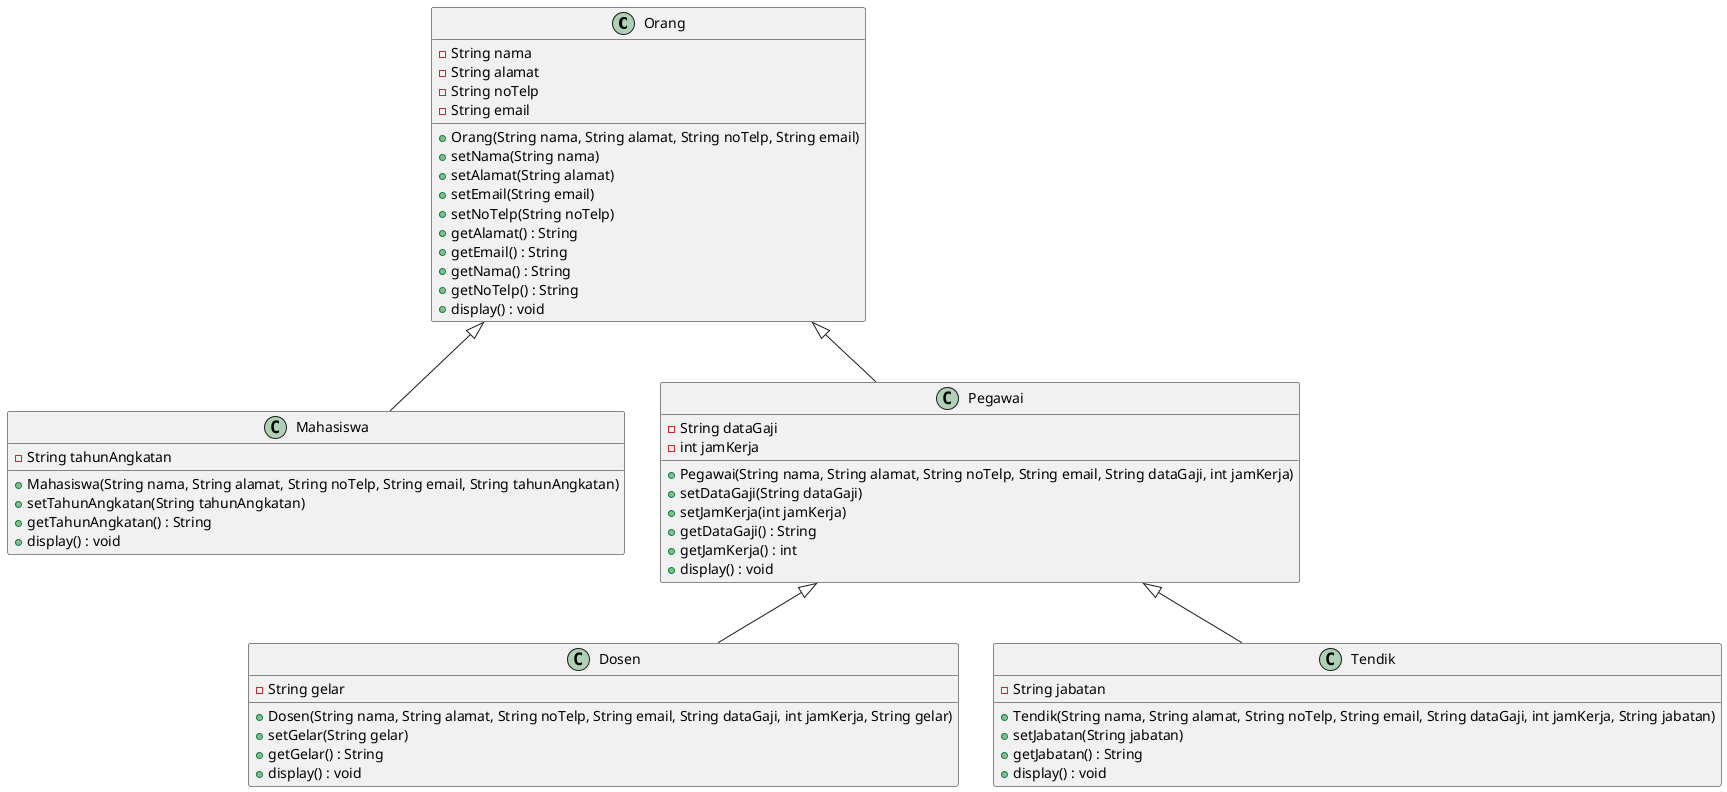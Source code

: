 @startuml

class Orang {
    - String nama
    - String alamat
    - String noTelp
    - String email
    + Orang(String nama, String alamat, String noTelp, String email)
    + setNama(String nama)
    + setAlamat(String alamat)
    + setEmail(String email)
    + setNoTelp(String noTelp)
    + getAlamat() : String
    + getEmail() : String
    + getNama() : String
    + getNoTelp() : String
    + display() : void
}

class Mahasiswa extends Orang {
    - String tahunAngkatan
    + Mahasiswa(String nama, String alamat, String noTelp, String email, String tahunAngkatan)
    + setTahunAngkatan(String tahunAngkatan)
    + getTahunAngkatan() : String
    + display() : void
}

class Pegawai extends Orang {
    - String dataGaji
    - int jamKerja
    + Pegawai(String nama, String alamat, String noTelp, String email, String dataGaji, int jamKerja)
    + setDataGaji(String dataGaji)
    + setJamKerja(int jamKerja)
    + getDataGaji() : String
    + getJamKerja() : int
    + display() : void
}

class Dosen extends Pegawai {
    - String gelar
    + Dosen(String nama, String alamat, String noTelp, String email, String dataGaji, int jamKerja, String gelar)
    + setGelar(String gelar)
    + getGelar() : String
    + display() : void
}

class Tendik extends Pegawai {
    - String jabatan
    + Tendik(String nama, String alamat, String noTelp, String email, String dataGaji, int jamKerja, String jabatan)
    + setJabatan(String jabatan)
    + getJabatan() : String
    + display() : void
}

@enduml
